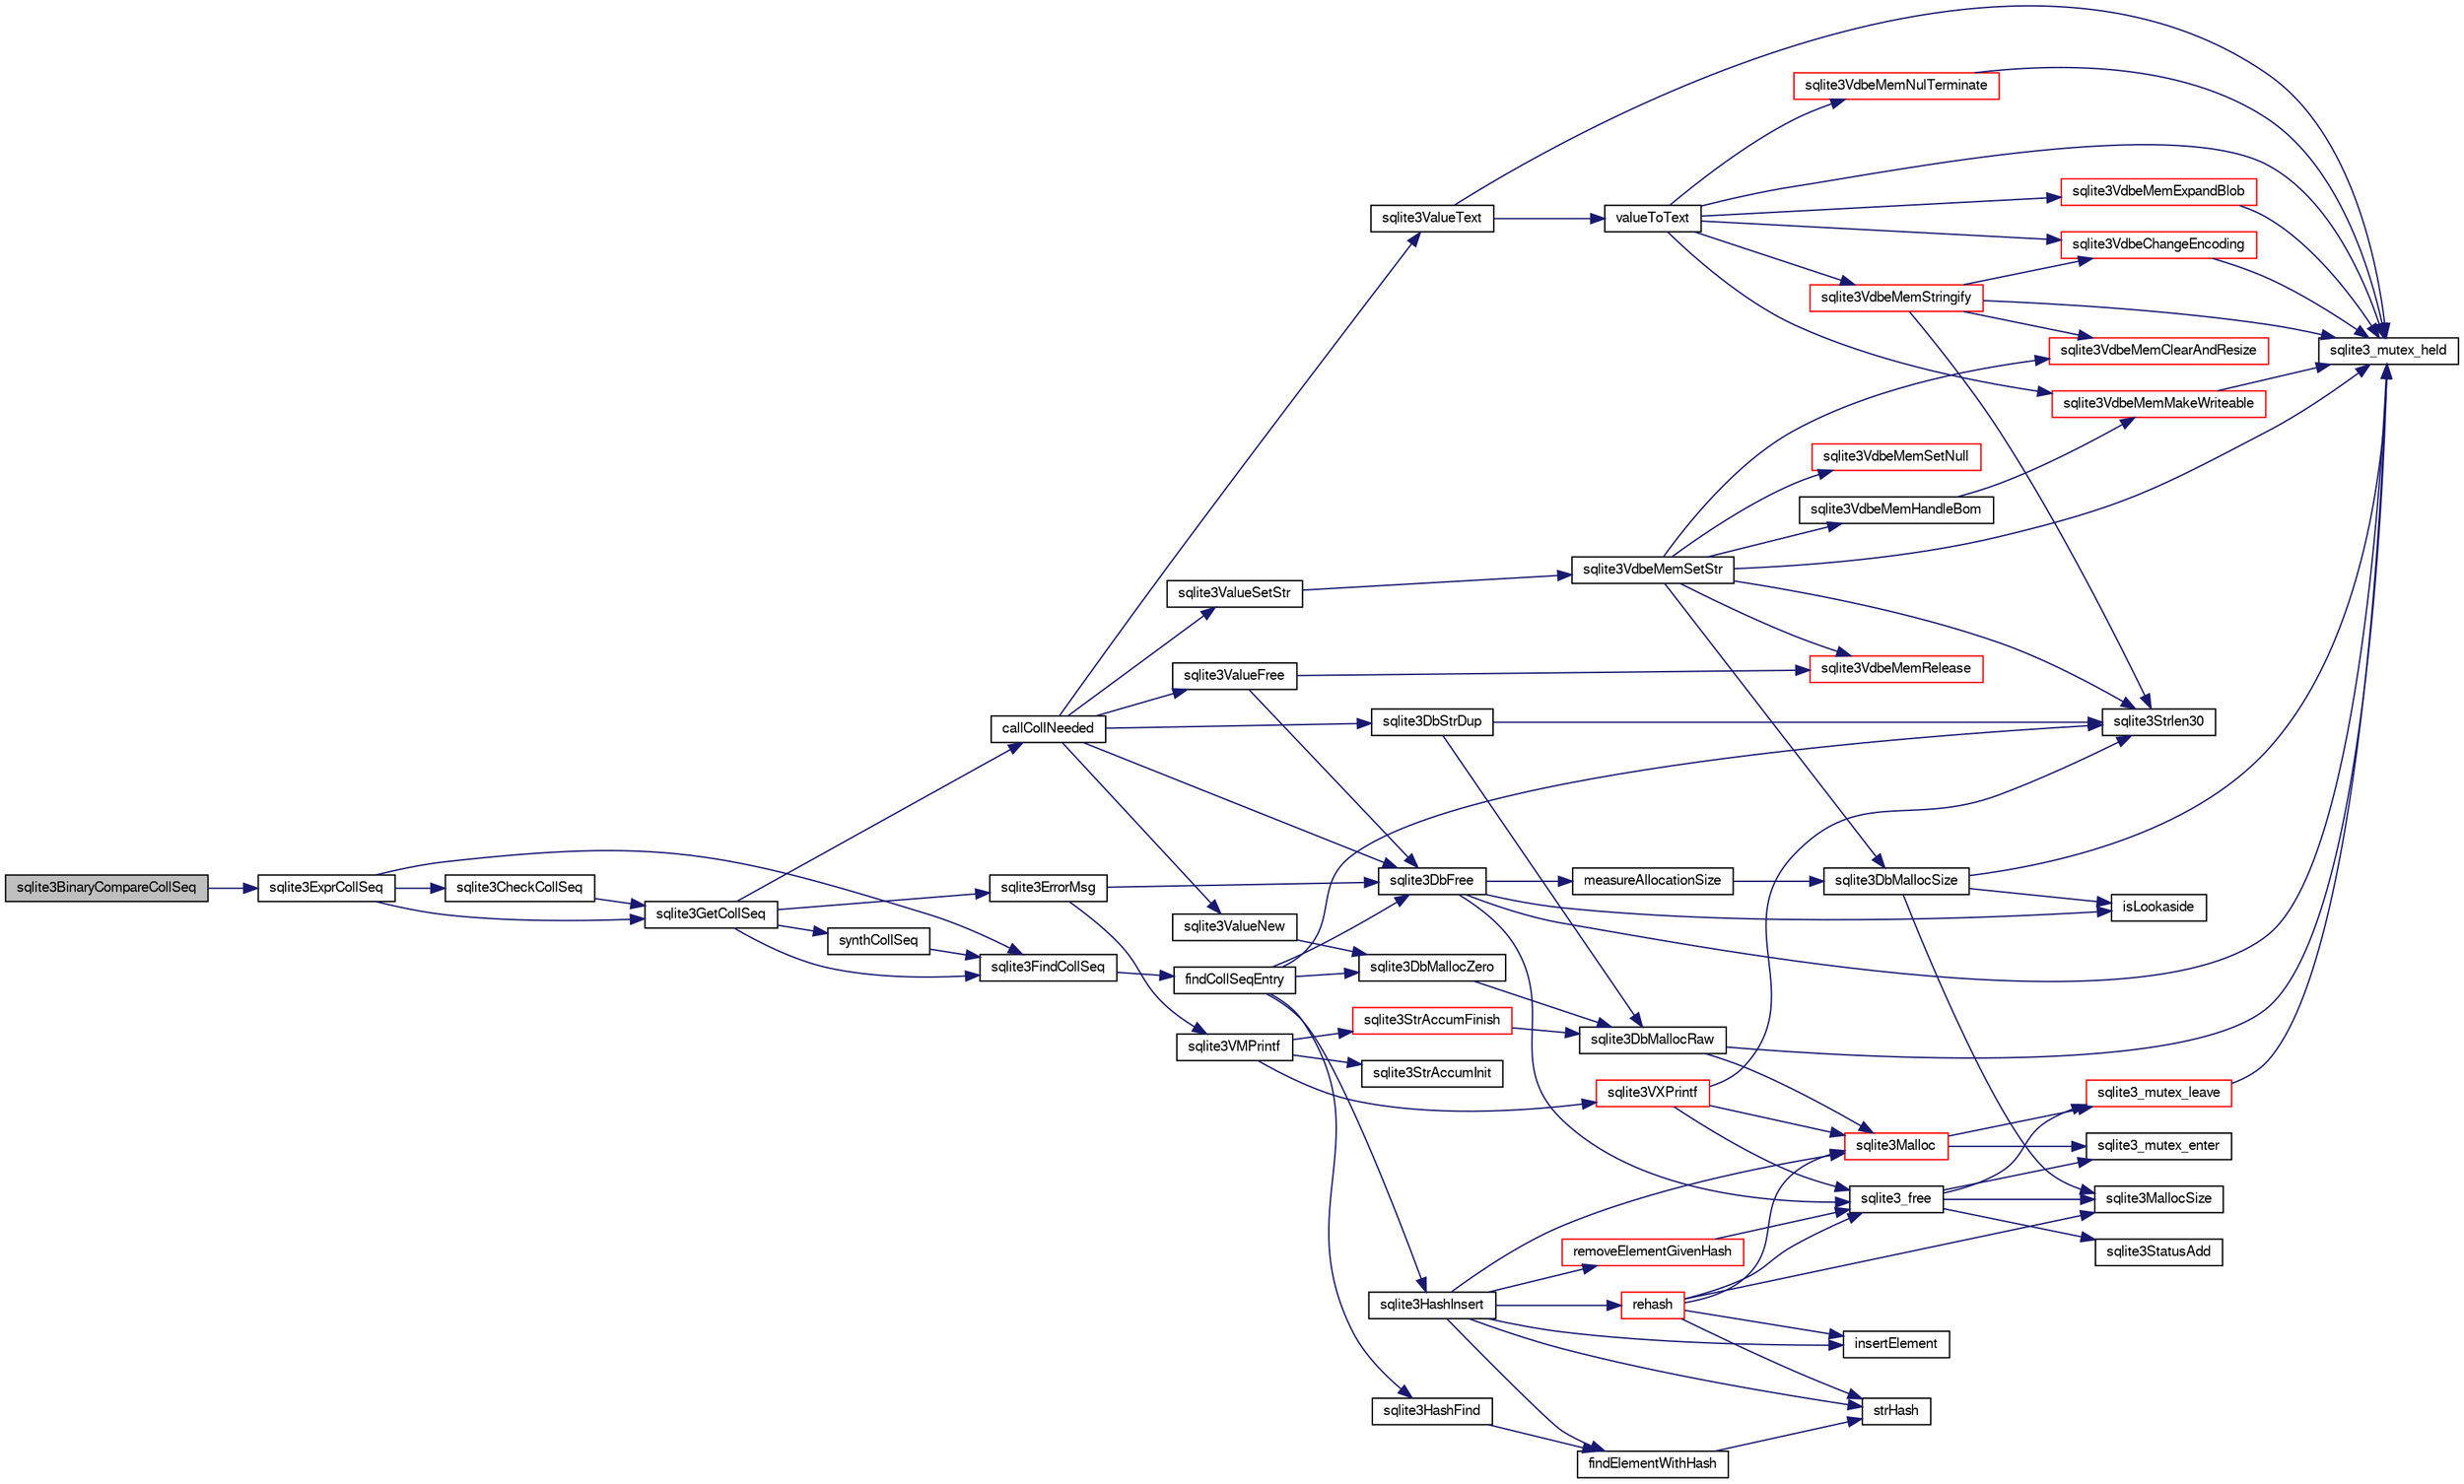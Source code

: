 digraph "sqlite3BinaryCompareCollSeq"
{
  edge [fontname="FreeSans",fontsize="10",labelfontname="FreeSans",labelfontsize="10"];
  node [fontname="FreeSans",fontsize="10",shape=record];
  rankdir="LR";
  Node431017 [label="sqlite3BinaryCompareCollSeq",height=0.2,width=0.4,color="black", fillcolor="grey75", style="filled", fontcolor="black"];
  Node431017 -> Node431018 [color="midnightblue",fontsize="10",style="solid",fontname="FreeSans"];
  Node431018 [label="sqlite3ExprCollSeq",height=0.2,width=0.4,color="black", fillcolor="white", style="filled",URL="$sqlite3_8c.html#af36e271ed5ce13d4f2d088a766529574"];
  Node431018 -> Node431019 [color="midnightblue",fontsize="10",style="solid",fontname="FreeSans"];
  Node431019 [label="sqlite3GetCollSeq",height=0.2,width=0.4,color="black", fillcolor="white", style="filled",URL="$sqlite3_8c.html#a4ed2e10e20f9616894d068c6c73c3134"];
  Node431019 -> Node431020 [color="midnightblue",fontsize="10",style="solid",fontname="FreeSans"];
  Node431020 [label="sqlite3FindCollSeq",height=0.2,width=0.4,color="black", fillcolor="white", style="filled",URL="$sqlite3_8c.html#ac4f91d39f24a6435de12698fdb16bc14"];
  Node431020 -> Node431021 [color="midnightblue",fontsize="10",style="solid",fontname="FreeSans"];
  Node431021 [label="findCollSeqEntry",height=0.2,width=0.4,color="black", fillcolor="white", style="filled",URL="$sqlite3_8c.html#aaf9ae07c81dca508e137b5880e94aa98"];
  Node431021 -> Node431022 [color="midnightblue",fontsize="10",style="solid",fontname="FreeSans"];
  Node431022 [label="sqlite3HashFind",height=0.2,width=0.4,color="black", fillcolor="white", style="filled",URL="$sqlite3_8c.html#a8ca124229470a66b4c9c141ded48e2aa"];
  Node431022 -> Node431023 [color="midnightblue",fontsize="10",style="solid",fontname="FreeSans"];
  Node431023 [label="findElementWithHash",height=0.2,width=0.4,color="black", fillcolor="white", style="filled",URL="$sqlite3_8c.html#a75c0f574fa5d51702434c6e980d57d7f"];
  Node431023 -> Node431024 [color="midnightblue",fontsize="10",style="solid",fontname="FreeSans"];
  Node431024 [label="strHash",height=0.2,width=0.4,color="black", fillcolor="white", style="filled",URL="$sqlite3_8c.html#ad7193605dadc27cf291d54e15bdd011d"];
  Node431021 -> Node431025 [color="midnightblue",fontsize="10",style="solid",fontname="FreeSans"];
  Node431025 [label="sqlite3Strlen30",height=0.2,width=0.4,color="black", fillcolor="white", style="filled",URL="$sqlite3_8c.html#a3dcd80ba41f1a308193dee74857b62a7"];
  Node431021 -> Node431026 [color="midnightblue",fontsize="10",style="solid",fontname="FreeSans"];
  Node431026 [label="sqlite3DbMallocZero",height=0.2,width=0.4,color="black", fillcolor="white", style="filled",URL="$sqlite3_8c.html#a49cfebac9d6067a03442c92af73f33e4"];
  Node431026 -> Node431027 [color="midnightblue",fontsize="10",style="solid",fontname="FreeSans"];
  Node431027 [label="sqlite3DbMallocRaw",height=0.2,width=0.4,color="black", fillcolor="white", style="filled",URL="$sqlite3_8c.html#abbe8be0cf7175e11ddc3e2218fad924e"];
  Node431027 -> Node431028 [color="midnightblue",fontsize="10",style="solid",fontname="FreeSans"];
  Node431028 [label="sqlite3_mutex_held",height=0.2,width=0.4,color="black", fillcolor="white", style="filled",URL="$sqlite3_8c.html#acf77da68932b6bc163c5e68547ecc3e7"];
  Node431027 -> Node431029 [color="midnightblue",fontsize="10",style="solid",fontname="FreeSans"];
  Node431029 [label="sqlite3Malloc",height=0.2,width=0.4,color="red", fillcolor="white", style="filled",URL="$sqlite3_8c.html#a361a2eaa846b1885f123abe46f5d8b2b"];
  Node431029 -> Node431030 [color="midnightblue",fontsize="10",style="solid",fontname="FreeSans"];
  Node431030 [label="sqlite3_mutex_enter",height=0.2,width=0.4,color="black", fillcolor="white", style="filled",URL="$sqlite3_8c.html#a1c12cde690bd89f104de5cbad12a6bf5"];
  Node431029 -> Node431035 [color="midnightblue",fontsize="10",style="solid",fontname="FreeSans"];
  Node431035 [label="sqlite3_mutex_leave",height=0.2,width=0.4,color="red", fillcolor="white", style="filled",URL="$sqlite3_8c.html#a5838d235601dbd3c1fa993555c6bcc93"];
  Node431035 -> Node431028 [color="midnightblue",fontsize="10",style="solid",fontname="FreeSans"];
  Node431021 -> Node431039 [color="midnightblue",fontsize="10",style="solid",fontname="FreeSans"];
  Node431039 [label="sqlite3HashInsert",height=0.2,width=0.4,color="black", fillcolor="white", style="filled",URL="$sqlite3_8c.html#aebbc6c13b3c139d5f3463938f441da3d"];
  Node431039 -> Node431023 [color="midnightblue",fontsize="10",style="solid",fontname="FreeSans"];
  Node431039 -> Node431040 [color="midnightblue",fontsize="10",style="solid",fontname="FreeSans"];
  Node431040 [label="removeElementGivenHash",height=0.2,width=0.4,color="red", fillcolor="white", style="filled",URL="$sqlite3_8c.html#a97ff4ac3846af0f8caf5426adfa2808a"];
  Node431040 -> Node431041 [color="midnightblue",fontsize="10",style="solid",fontname="FreeSans"];
  Node431041 [label="sqlite3_free",height=0.2,width=0.4,color="black", fillcolor="white", style="filled",URL="$sqlite3_8c.html#a6552349e36a8a691af5487999ab09519"];
  Node431041 -> Node431030 [color="midnightblue",fontsize="10",style="solid",fontname="FreeSans"];
  Node431041 -> Node431038 [color="midnightblue",fontsize="10",style="solid",fontname="FreeSans"];
  Node431038 [label="sqlite3StatusAdd",height=0.2,width=0.4,color="black", fillcolor="white", style="filled",URL="$sqlite3_8c.html#afa029f93586aeab4cc85360905dae9cd"];
  Node431041 -> Node431037 [color="midnightblue",fontsize="10",style="solid",fontname="FreeSans"];
  Node431037 [label="sqlite3MallocSize",height=0.2,width=0.4,color="black", fillcolor="white", style="filled",URL="$sqlite3_8c.html#acf5d2a5f35270bafb050bd2def576955"];
  Node431041 -> Node431035 [color="midnightblue",fontsize="10",style="solid",fontname="FreeSans"];
  Node431039 -> Node431029 [color="midnightblue",fontsize="10",style="solid",fontname="FreeSans"];
  Node431039 -> Node431043 [color="midnightblue",fontsize="10",style="solid",fontname="FreeSans"];
  Node431043 [label="rehash",height=0.2,width=0.4,color="red", fillcolor="white", style="filled",URL="$sqlite3_8c.html#a4851529638f6c7af16239ee6e2dcc628"];
  Node431043 -> Node431029 [color="midnightblue",fontsize="10",style="solid",fontname="FreeSans"];
  Node431043 -> Node431041 [color="midnightblue",fontsize="10",style="solid",fontname="FreeSans"];
  Node431043 -> Node431037 [color="midnightblue",fontsize="10",style="solid",fontname="FreeSans"];
  Node431043 -> Node431024 [color="midnightblue",fontsize="10",style="solid",fontname="FreeSans"];
  Node431043 -> Node431311 [color="midnightblue",fontsize="10",style="solid",fontname="FreeSans"];
  Node431311 [label="insertElement",height=0.2,width=0.4,color="black", fillcolor="white", style="filled",URL="$sqlite3_8c.html#a011f717fc5c46f03d78bf81b6714e0ee"];
  Node431039 -> Node431024 [color="midnightblue",fontsize="10",style="solid",fontname="FreeSans"];
  Node431039 -> Node431311 [color="midnightblue",fontsize="10",style="solid",fontname="FreeSans"];
  Node431021 -> Node431056 [color="midnightblue",fontsize="10",style="solid",fontname="FreeSans"];
  Node431056 [label="sqlite3DbFree",height=0.2,width=0.4,color="black", fillcolor="white", style="filled",URL="$sqlite3_8c.html#ac70ab821a6607b4a1b909582dc37a069"];
  Node431056 -> Node431028 [color="midnightblue",fontsize="10",style="solid",fontname="FreeSans"];
  Node431056 -> Node431057 [color="midnightblue",fontsize="10",style="solid",fontname="FreeSans"];
  Node431057 [label="measureAllocationSize",height=0.2,width=0.4,color="black", fillcolor="white", style="filled",URL="$sqlite3_8c.html#a45731e644a22fdb756e2b6337224217a"];
  Node431057 -> Node431058 [color="midnightblue",fontsize="10",style="solid",fontname="FreeSans"];
  Node431058 [label="sqlite3DbMallocSize",height=0.2,width=0.4,color="black", fillcolor="white", style="filled",URL="$sqlite3_8c.html#aa397e5a8a03495203a0767abf0a71f86"];
  Node431058 -> Node431037 [color="midnightblue",fontsize="10",style="solid",fontname="FreeSans"];
  Node431058 -> Node431028 [color="midnightblue",fontsize="10",style="solid",fontname="FreeSans"];
  Node431058 -> Node431059 [color="midnightblue",fontsize="10",style="solid",fontname="FreeSans"];
  Node431059 [label="isLookaside",height=0.2,width=0.4,color="black", fillcolor="white", style="filled",URL="$sqlite3_8c.html#a770fa05ff9717b75e16f4d968a77b897"];
  Node431056 -> Node431059 [color="midnightblue",fontsize="10",style="solid",fontname="FreeSans"];
  Node431056 -> Node431041 [color="midnightblue",fontsize="10",style="solid",fontname="FreeSans"];
  Node431019 -> Node431312 [color="midnightblue",fontsize="10",style="solid",fontname="FreeSans"];
  Node431312 [label="callCollNeeded",height=0.2,width=0.4,color="black", fillcolor="white", style="filled",URL="$sqlite3_8c.html#a4b69d70c8956d161ab4ec05d87ae1054"];
  Node431312 -> Node431313 [color="midnightblue",fontsize="10",style="solid",fontname="FreeSans"];
  Node431313 [label="sqlite3DbStrDup",height=0.2,width=0.4,color="black", fillcolor="white", style="filled",URL="$sqlite3_8c.html#a0ec4772ee6de7316ecd1e6cabb1beeef"];
  Node431313 -> Node431025 [color="midnightblue",fontsize="10",style="solid",fontname="FreeSans"];
  Node431313 -> Node431027 [color="midnightblue",fontsize="10",style="solid",fontname="FreeSans"];
  Node431312 -> Node431056 [color="midnightblue",fontsize="10",style="solid",fontname="FreeSans"];
  Node431312 -> Node431314 [color="midnightblue",fontsize="10",style="solid",fontname="FreeSans"];
  Node431314 [label="sqlite3ValueNew",height=0.2,width=0.4,color="black", fillcolor="white", style="filled",URL="$sqlite3_8c.html#ad40a378778daff2d574bec905e35828b"];
  Node431314 -> Node431026 [color="midnightblue",fontsize="10",style="solid",fontname="FreeSans"];
  Node431312 -> Node431315 [color="midnightblue",fontsize="10",style="solid",fontname="FreeSans"];
  Node431315 [label="sqlite3ValueSetStr",height=0.2,width=0.4,color="black", fillcolor="white", style="filled",URL="$sqlite3_8c.html#a1fd40749f47941ee97ff6d798e2bc67e"];
  Node431315 -> Node431148 [color="midnightblue",fontsize="10",style="solid",fontname="FreeSans"];
  Node431148 [label="sqlite3VdbeMemSetStr",height=0.2,width=0.4,color="black", fillcolor="white", style="filled",URL="$sqlite3_8c.html#a9697bec7c3b512483638ea3646191d7d"];
  Node431148 -> Node431028 [color="midnightblue",fontsize="10",style="solid",fontname="FreeSans"];
  Node431148 -> Node431127 [color="midnightblue",fontsize="10",style="solid",fontname="FreeSans"];
  Node431127 [label="sqlite3VdbeMemSetNull",height=0.2,width=0.4,color="red", fillcolor="white", style="filled",URL="$sqlite3_8c.html#ae01092c23aebaf8a3ebdf3954609b410"];
  Node431148 -> Node431025 [color="midnightblue",fontsize="10",style="solid",fontname="FreeSans"];
  Node431148 -> Node431139 [color="midnightblue",fontsize="10",style="solid",fontname="FreeSans"];
  Node431139 [label="sqlite3VdbeMemClearAndResize",height=0.2,width=0.4,color="red", fillcolor="white", style="filled",URL="$sqlite3_8c.html#add082be4aa46084ecdf023cfac898231"];
  Node431148 -> Node431134 [color="midnightblue",fontsize="10",style="solid",fontname="FreeSans"];
  Node431134 [label="sqlite3VdbeMemRelease",height=0.2,width=0.4,color="red", fillcolor="white", style="filled",URL="$sqlite3_8c.html#a90606361dbeba88159fd6ff03fcc10cc"];
  Node431148 -> Node431058 [color="midnightblue",fontsize="10",style="solid",fontname="FreeSans"];
  Node431148 -> Node431149 [color="midnightblue",fontsize="10",style="solid",fontname="FreeSans"];
  Node431149 [label="sqlite3VdbeMemHandleBom",height=0.2,width=0.4,color="black", fillcolor="white", style="filled",URL="$sqlite3_8c.html#a8ac47607e6893715d335a0f6f4b58e3e"];
  Node431149 -> Node431133 [color="midnightblue",fontsize="10",style="solid",fontname="FreeSans"];
  Node431133 [label="sqlite3VdbeMemMakeWriteable",height=0.2,width=0.4,color="red", fillcolor="white", style="filled",URL="$sqlite3_8c.html#afabdd8032205a36c69ad191c6bbb6a34"];
  Node431133 -> Node431028 [color="midnightblue",fontsize="10",style="solid",fontname="FreeSans"];
  Node431312 -> Node431122 [color="midnightblue",fontsize="10",style="solid",fontname="FreeSans"];
  Node431122 [label="sqlite3ValueText",height=0.2,width=0.4,color="black", fillcolor="white", style="filled",URL="$sqlite3_8c.html#ad567a94e52d1adf81f4857fdba00a59b"];
  Node431122 -> Node431028 [color="midnightblue",fontsize="10",style="solid",fontname="FreeSans"];
  Node431122 -> Node431123 [color="midnightblue",fontsize="10",style="solid",fontname="FreeSans"];
  Node431123 [label="valueToText",height=0.2,width=0.4,color="black", fillcolor="white", style="filled",URL="$sqlite3_8c.html#abded1c4848e5c5901949c02af499044c"];
  Node431123 -> Node431028 [color="midnightblue",fontsize="10",style="solid",fontname="FreeSans"];
  Node431123 -> Node431124 [color="midnightblue",fontsize="10",style="solid",fontname="FreeSans"];
  Node431124 [label="sqlite3VdbeMemExpandBlob",height=0.2,width=0.4,color="red", fillcolor="white", style="filled",URL="$sqlite3_8c.html#afa1d06c05f058623f190c05aac4a5c7c"];
  Node431124 -> Node431028 [color="midnightblue",fontsize="10",style="solid",fontname="FreeSans"];
  Node431123 -> Node431131 [color="midnightblue",fontsize="10",style="solid",fontname="FreeSans"];
  Node431131 [label="sqlite3VdbeChangeEncoding",height=0.2,width=0.4,color="red", fillcolor="white", style="filled",URL="$sqlite3_8c.html#aa7cf8e488bf8cf9ec18528f52a40de31"];
  Node431131 -> Node431028 [color="midnightblue",fontsize="10",style="solid",fontname="FreeSans"];
  Node431123 -> Node431133 [color="midnightblue",fontsize="10",style="solid",fontname="FreeSans"];
  Node431123 -> Node431136 [color="midnightblue",fontsize="10",style="solid",fontname="FreeSans"];
  Node431136 [label="sqlite3VdbeMemNulTerminate",height=0.2,width=0.4,color="red", fillcolor="white", style="filled",URL="$sqlite3_8c.html#ad72ffa8a87fad7797ceeca0682df6aa3"];
  Node431136 -> Node431028 [color="midnightblue",fontsize="10",style="solid",fontname="FreeSans"];
  Node431123 -> Node431138 [color="midnightblue",fontsize="10",style="solid",fontname="FreeSans"];
  Node431138 [label="sqlite3VdbeMemStringify",height=0.2,width=0.4,color="red", fillcolor="white", style="filled",URL="$sqlite3_8c.html#aaf8a4e6bd1059297d279570e30b7680a"];
  Node431138 -> Node431028 [color="midnightblue",fontsize="10",style="solid",fontname="FreeSans"];
  Node431138 -> Node431139 [color="midnightblue",fontsize="10",style="solid",fontname="FreeSans"];
  Node431138 -> Node431025 [color="midnightblue",fontsize="10",style="solid",fontname="FreeSans"];
  Node431138 -> Node431131 [color="midnightblue",fontsize="10",style="solid",fontname="FreeSans"];
  Node431312 -> Node431316 [color="midnightblue",fontsize="10",style="solid",fontname="FreeSans"];
  Node431316 [label="sqlite3ValueFree",height=0.2,width=0.4,color="black", fillcolor="white", style="filled",URL="$sqlite3_8c.html#afeed84c3f344a833d15c7209265dc520"];
  Node431316 -> Node431134 [color="midnightblue",fontsize="10",style="solid",fontname="FreeSans"];
  Node431316 -> Node431056 [color="midnightblue",fontsize="10",style="solid",fontname="FreeSans"];
  Node431019 -> Node431317 [color="midnightblue",fontsize="10",style="solid",fontname="FreeSans"];
  Node431317 [label="synthCollSeq",height=0.2,width=0.4,color="black", fillcolor="white", style="filled",URL="$sqlite3_8c.html#ac89143f2b98a9efb9f18bb326e271063"];
  Node431317 -> Node431020 [color="midnightblue",fontsize="10",style="solid",fontname="FreeSans"];
  Node431019 -> Node431318 [color="midnightblue",fontsize="10",style="solid",fontname="FreeSans"];
  Node431318 [label="sqlite3ErrorMsg",height=0.2,width=0.4,color="black", fillcolor="white", style="filled",URL="$sqlite3_8c.html#aee2798e173651adae0f9c85469f3457d"];
  Node431318 -> Node431293 [color="midnightblue",fontsize="10",style="solid",fontname="FreeSans"];
  Node431293 [label="sqlite3VMPrintf",height=0.2,width=0.4,color="black", fillcolor="white", style="filled",URL="$sqlite3_8c.html#a05535d0982ef06fbc2ee8195ebbae689"];
  Node431293 -> Node431049 [color="midnightblue",fontsize="10",style="solid",fontname="FreeSans"];
  Node431049 [label="sqlite3StrAccumInit",height=0.2,width=0.4,color="black", fillcolor="white", style="filled",URL="$sqlite3_8c.html#aabf95e113b9d54d519cd15a56215f560"];
  Node431293 -> Node431050 [color="midnightblue",fontsize="10",style="solid",fontname="FreeSans"];
  Node431050 [label="sqlite3VXPrintf",height=0.2,width=0.4,color="red", fillcolor="white", style="filled",URL="$sqlite3_8c.html#a63c25806c9bd4a2b76f9a0eb232c6bde"];
  Node431050 -> Node431029 [color="midnightblue",fontsize="10",style="solid",fontname="FreeSans"];
  Node431050 -> Node431025 [color="midnightblue",fontsize="10",style="solid",fontname="FreeSans"];
  Node431050 -> Node431041 [color="midnightblue",fontsize="10",style="solid",fontname="FreeSans"];
  Node431293 -> Node431142 [color="midnightblue",fontsize="10",style="solid",fontname="FreeSans"];
  Node431142 [label="sqlite3StrAccumFinish",height=0.2,width=0.4,color="red", fillcolor="white", style="filled",URL="$sqlite3_8c.html#adb7f26b10ac1b847db6f000ef4c2e2ba"];
  Node431142 -> Node431027 [color="midnightblue",fontsize="10",style="solid",fontname="FreeSans"];
  Node431318 -> Node431056 [color="midnightblue",fontsize="10",style="solid",fontname="FreeSans"];
  Node431018 -> Node431020 [color="midnightblue",fontsize="10",style="solid",fontname="FreeSans"];
  Node431018 -> Node431319 [color="midnightblue",fontsize="10",style="solid",fontname="FreeSans"];
  Node431319 [label="sqlite3CheckCollSeq",height=0.2,width=0.4,color="black", fillcolor="white", style="filled",URL="$sqlite3_8c.html#aaf12fc8e392ea73879ac89207623d813"];
  Node431319 -> Node431019 [color="midnightblue",fontsize="10",style="solid",fontname="FreeSans"];
}

